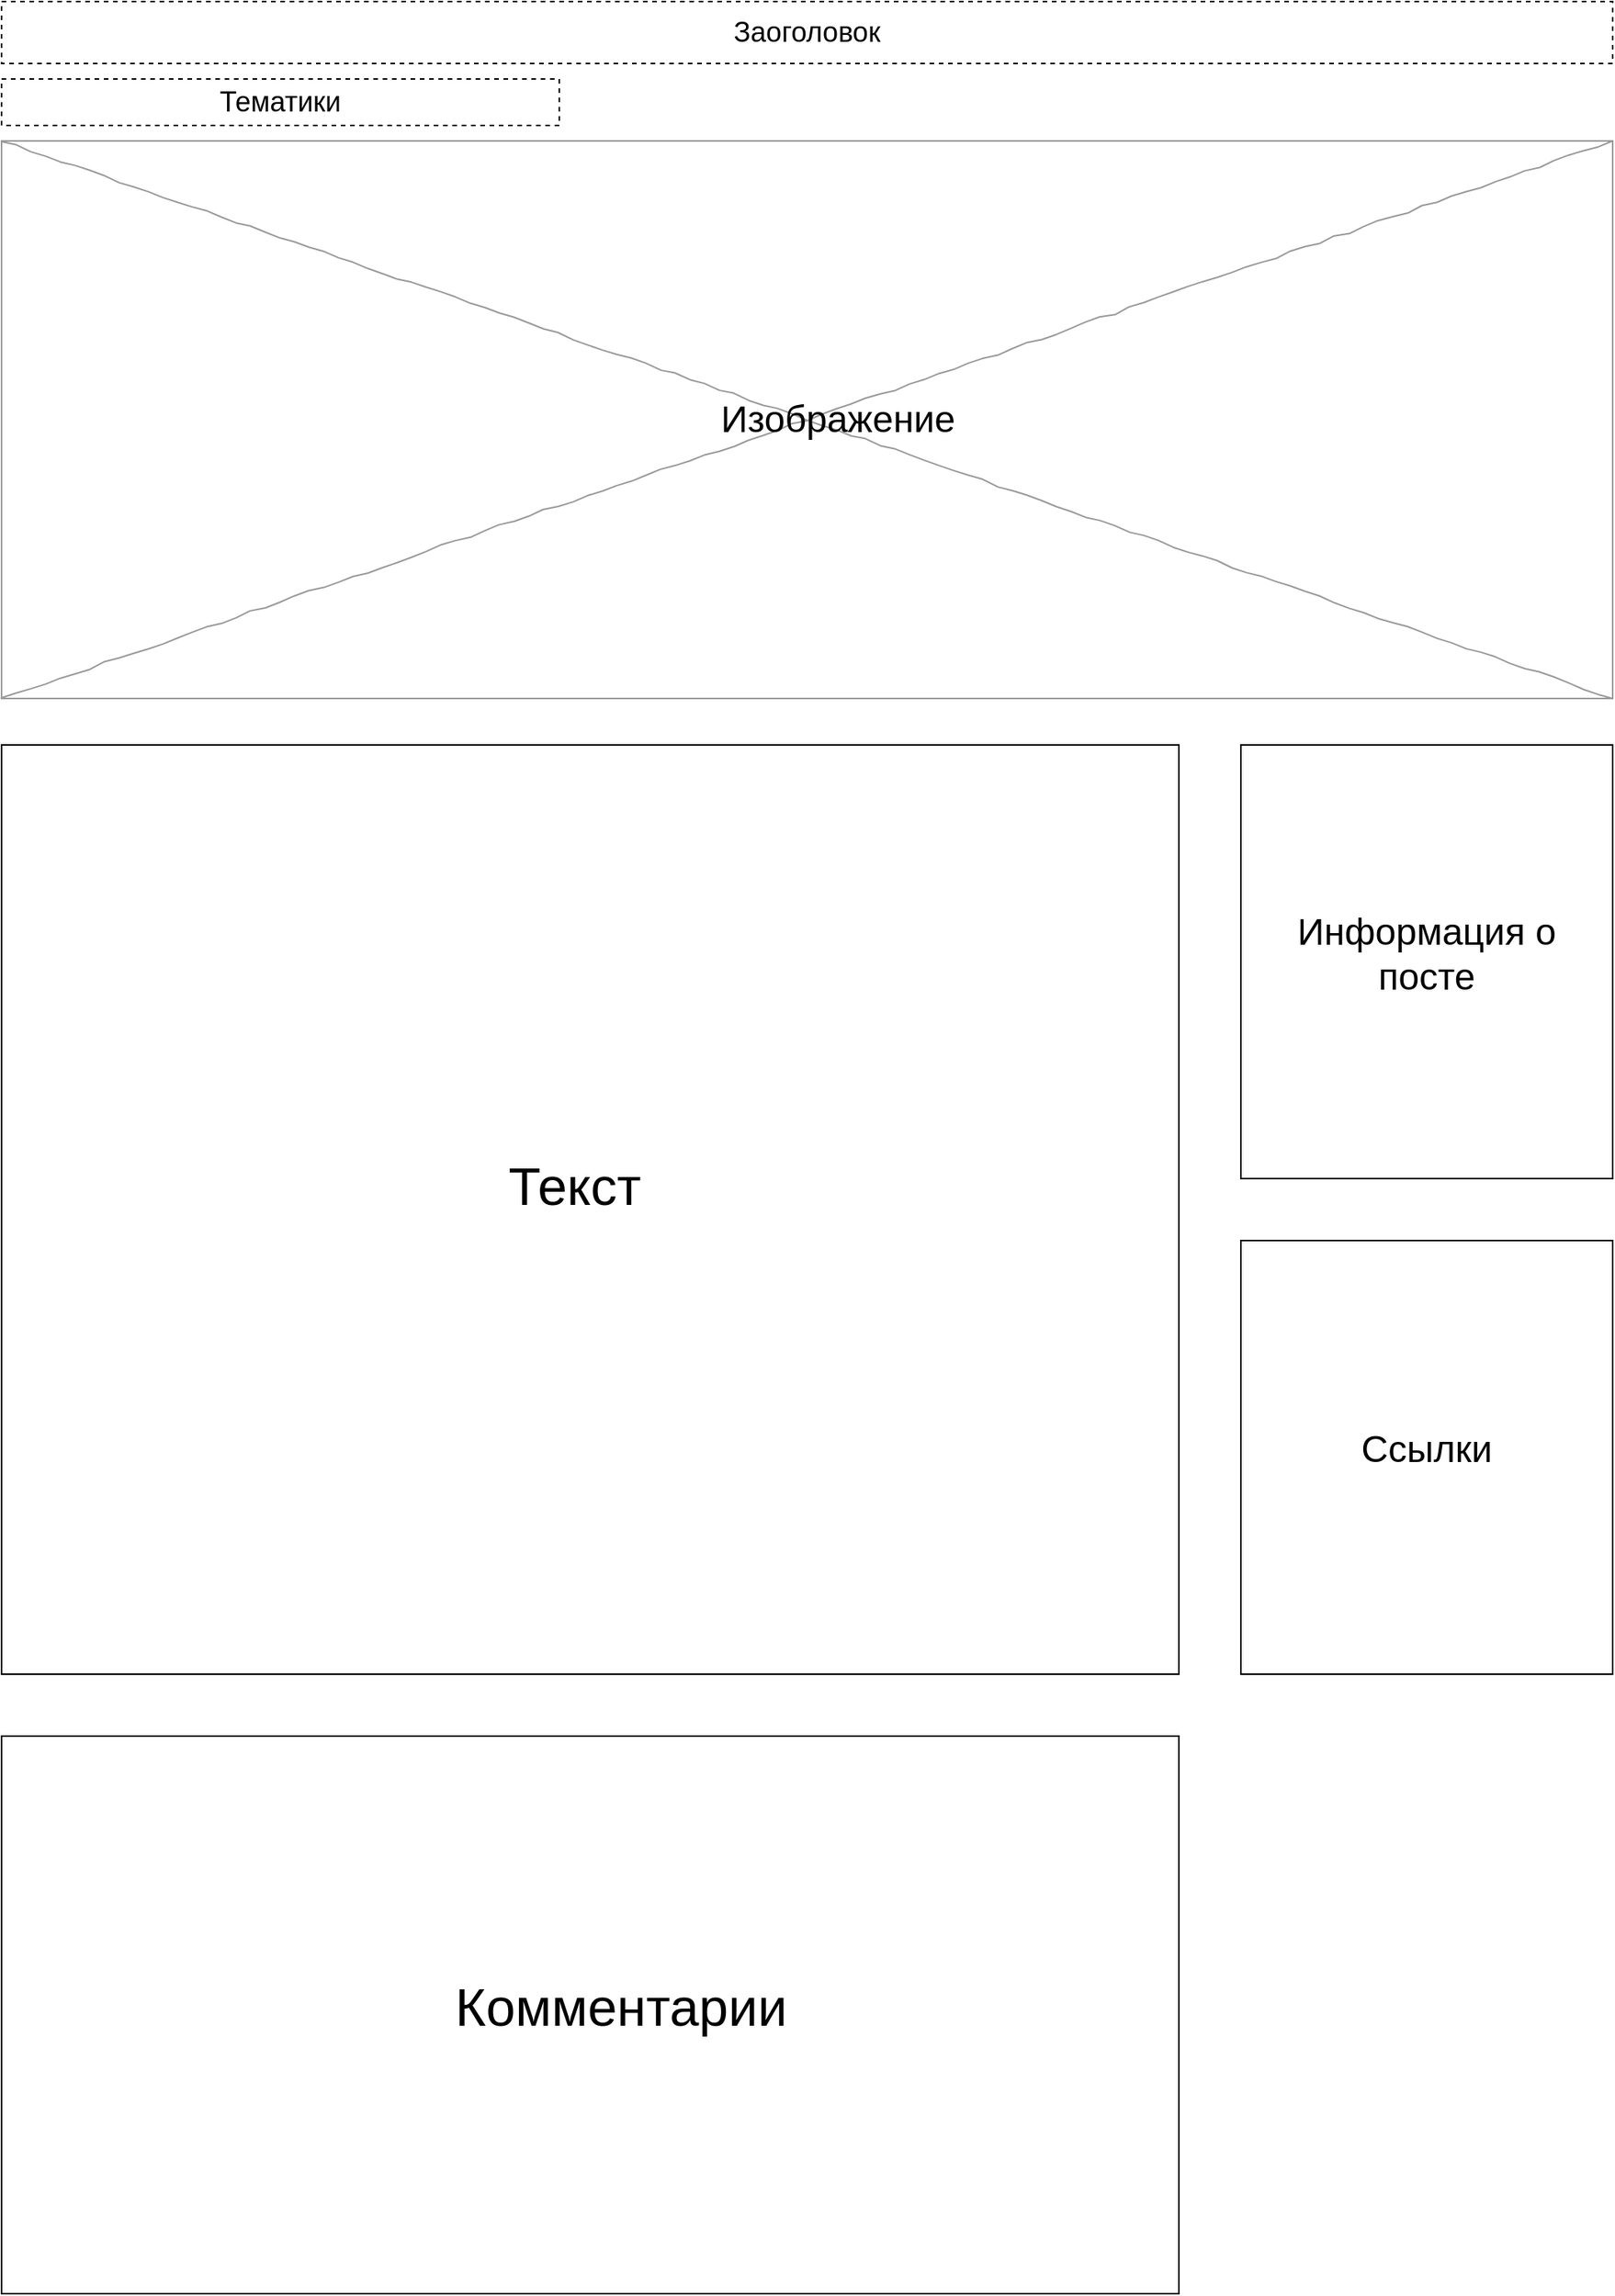 <mxfile version="20.4.0" type="github">
  <diagram name="Page-1" id="03018318-947c-dd8e-b7a3-06fadd420f32">
    <mxGraphModel dx="1422" dy="794" grid="1" gridSize="10" guides="1" tooltips="1" connect="1" arrows="1" fold="1" page="1" pageScale="1" pageWidth="1100" pageHeight="850" background="none" math="0" shadow="0">
      <root>
        <mxCell id="0" />
        <mxCell id="1" parent="0" />
        <mxCell id="ei4Z1CyDfGhYZdKIR3ee-4" value="" style="verticalLabelPosition=bottom;shadow=0;dashed=0;align=center;html=1;verticalAlign=top;strokeWidth=1;shape=mxgraph.mockup.graphics.simpleIcon;strokeColor=#999999;rounded=0;labelBackgroundColor=none;fontFamily=Verdana;fontSize=14;fontColor=#000000;comic=1;" parent="1" vertex="1">
          <mxGeometry x="40" y="130" width="1040" height="360" as="geometry" />
        </mxCell>
        <mxCell id="ei4Z1CyDfGhYZdKIR3ee-8" value="&lt;font style=&quot;font-size: 24px&quot;&gt;Изображение&lt;/font&gt;" style="text;html=1;strokeColor=none;fillColor=none;align=center;verticalAlign=middle;whiteSpace=wrap;rounded=0;" parent="1" vertex="1">
          <mxGeometry x="550" y="295" width="60" height="30" as="geometry" />
        </mxCell>
        <mxCell id="UNnWFAOXVXrqqHiCmMRa-1" value="Заоголовок" style="rounded=0;whiteSpace=wrap;html=1;dashed=1;fontSize=18;" parent="1" vertex="1">
          <mxGeometry x="40" y="40" width="1040" height="40" as="geometry" />
        </mxCell>
        <mxCell id="UNnWFAOXVXrqqHiCmMRa-2" value="Тематики" style="rounded=0;whiteSpace=wrap;html=1;dashed=1;fontSize=18;" parent="1" vertex="1">
          <mxGeometry x="40" y="90" width="360" height="30" as="geometry" />
        </mxCell>
        <mxCell id="2Ny76qvcX77MYoklXK3H-1" value="" style="rounded=0;whiteSpace=wrap;html=1;" vertex="1" parent="1">
          <mxGeometry x="840" y="520" width="240" height="280" as="geometry" />
        </mxCell>
        <mxCell id="2Ny76qvcX77MYoklXK3H-2" value="&lt;span style=&quot;font-size: 24px;&quot;&gt;&lt;font style=&quot;vertical-align: inherit;&quot;&gt;&lt;font style=&quot;vertical-align: inherit;&quot;&gt;Информация о посте&lt;/font&gt;&lt;/font&gt;&lt;/span&gt;" style="text;html=1;strokeColor=none;fillColor=none;align=center;verticalAlign=middle;whiteSpace=wrap;rounded=0;fontSize=12;" vertex="1" parent="1">
          <mxGeometry x="870" y="640" width="180" height="30" as="geometry" />
        </mxCell>
        <mxCell id="2Ny76qvcX77MYoklXK3H-3" value="" style="rounded=0;whiteSpace=wrap;html=1;" vertex="1" parent="1">
          <mxGeometry x="840" y="840" width="240" height="280" as="geometry" />
        </mxCell>
        <mxCell id="2Ny76qvcX77MYoklXK3H-4" value="&lt;span style=&quot;font-size: 24px;&quot;&gt;&lt;font style=&quot;vertical-align: inherit;&quot;&gt;&lt;font style=&quot;vertical-align: inherit;&quot;&gt;&lt;font style=&quot;vertical-align: inherit;&quot;&gt;&lt;font style=&quot;vertical-align: inherit;&quot;&gt;Ссылки&lt;/font&gt;&lt;/font&gt;&lt;/font&gt;&lt;/font&gt;&lt;/span&gt;" style="text;html=1;strokeColor=none;fillColor=none;align=center;verticalAlign=middle;whiteSpace=wrap;rounded=0;fontSize=12;" vertex="1" parent="1">
          <mxGeometry x="870" y="960" width="180" height="30" as="geometry" />
        </mxCell>
        <mxCell id="2Ny76qvcX77MYoklXK3H-5" value="" style="rounded=0;whiteSpace=wrap;html=1;" vertex="1" parent="1">
          <mxGeometry x="40" y="520" width="760" height="600" as="geometry" />
        </mxCell>
        <mxCell id="2Ny76qvcX77MYoklXK3H-6" value="&lt;font style=&quot;vertical-align: inherit;&quot;&gt;&lt;font style=&quot;vertical-align: inherit; font-size: 34px;&quot;&gt;Текст&lt;/font&gt;&lt;/font&gt;" style="text;html=1;strokeColor=none;fillColor=none;align=center;verticalAlign=middle;whiteSpace=wrap;rounded=0;" vertex="1" parent="1">
          <mxGeometry x="380" y="790" width="60" height="30" as="geometry" />
        </mxCell>
        <mxCell id="2Ny76qvcX77MYoklXK3H-7" value="" style="rounded=0;whiteSpace=wrap;html=1;fontSize=34;" vertex="1" parent="1">
          <mxGeometry x="40" y="1160" width="760" height="360" as="geometry" />
        </mxCell>
        <mxCell id="2Ny76qvcX77MYoklXK3H-8" value="Комментарии" style="text;html=1;strokeColor=none;fillColor=none;align=center;verticalAlign=middle;whiteSpace=wrap;rounded=0;fontSize=34;" vertex="1" parent="1">
          <mxGeometry x="410" y="1320" width="60" height="30" as="geometry" />
        </mxCell>
      </root>
    </mxGraphModel>
  </diagram>
</mxfile>
